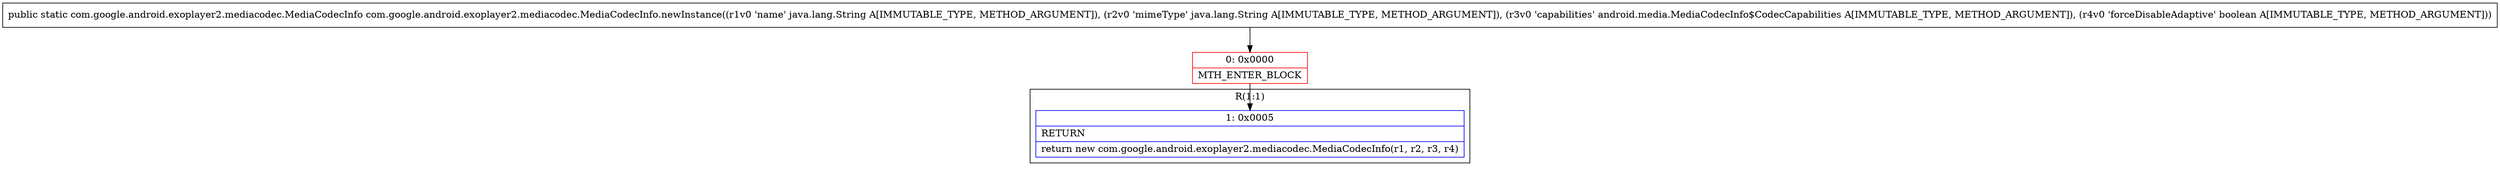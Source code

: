 digraph "CFG forcom.google.android.exoplayer2.mediacodec.MediaCodecInfo.newInstance(Ljava\/lang\/String;Ljava\/lang\/String;Landroid\/media\/MediaCodecInfo$CodecCapabilities;Z)Lcom\/google\/android\/exoplayer2\/mediacodec\/MediaCodecInfo;" {
subgraph cluster_Region_59956636 {
label = "R(1:1)";
node [shape=record,color=blue];
Node_1 [shape=record,label="{1\:\ 0x0005|RETURN\l|return new com.google.android.exoplayer2.mediacodec.MediaCodecInfo(r1, r2, r3, r4)\l}"];
}
Node_0 [shape=record,color=red,label="{0\:\ 0x0000|MTH_ENTER_BLOCK\l}"];
MethodNode[shape=record,label="{public static com.google.android.exoplayer2.mediacodec.MediaCodecInfo com.google.android.exoplayer2.mediacodec.MediaCodecInfo.newInstance((r1v0 'name' java.lang.String A[IMMUTABLE_TYPE, METHOD_ARGUMENT]), (r2v0 'mimeType' java.lang.String A[IMMUTABLE_TYPE, METHOD_ARGUMENT]), (r3v0 'capabilities' android.media.MediaCodecInfo$CodecCapabilities A[IMMUTABLE_TYPE, METHOD_ARGUMENT]), (r4v0 'forceDisableAdaptive' boolean A[IMMUTABLE_TYPE, METHOD_ARGUMENT])) }"];
MethodNode -> Node_0;
Node_0 -> Node_1;
}

